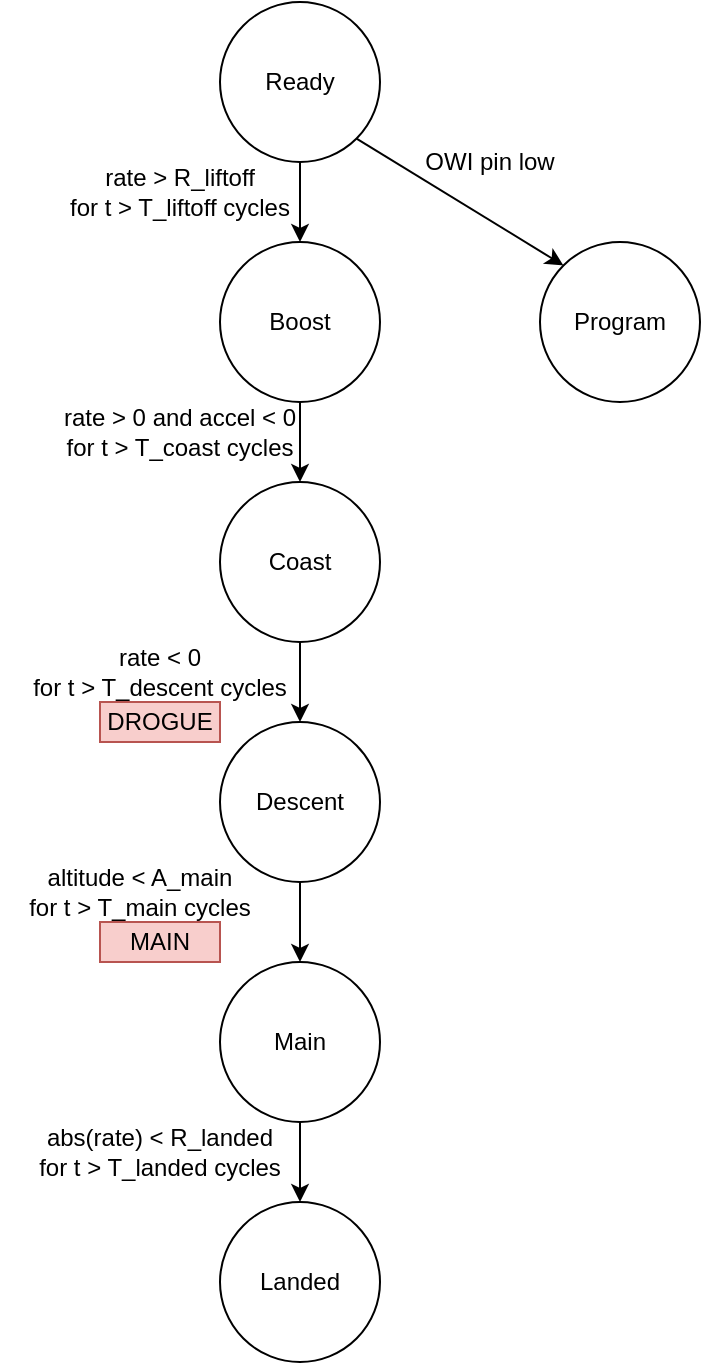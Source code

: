 <mxfile version="26.0.4">
  <diagram name="Page-1" id="I-qqpHA2T5kXrE6xzjmV">
    <mxGraphModel dx="1195" dy="736" grid="1" gridSize="10" guides="1" tooltips="1" connect="1" arrows="1" fold="1" page="1" pageScale="1" pageWidth="850" pageHeight="1100" math="0" shadow="0">
      <root>
        <mxCell id="0" />
        <mxCell id="1" parent="0" />
        <mxCell id="efI_iG3QofMyb1tZ5qOy-2" value="Ready" style="ellipse;whiteSpace=wrap;html=1;aspect=fixed;" vertex="1" parent="1">
          <mxGeometry x="320" y="160" width="80" height="80" as="geometry" />
        </mxCell>
        <mxCell id="efI_iG3QofMyb1tZ5qOy-3" value="" style="endArrow=classic;html=1;rounded=0;exitX=0.5;exitY=1;exitDx=0;exitDy=0;entryX=0.5;entryY=0;entryDx=0;entryDy=0;" edge="1" parent="1" source="efI_iG3QofMyb1tZ5qOy-2" target="efI_iG3QofMyb1tZ5qOy-4">
          <mxGeometry width="50" height="50" relative="1" as="geometry">
            <mxPoint x="400" y="480" as="sourcePoint" />
            <mxPoint x="360" y="300" as="targetPoint" />
          </mxGeometry>
        </mxCell>
        <mxCell id="efI_iG3QofMyb1tZ5qOy-4" value="Boost" style="ellipse;whiteSpace=wrap;html=1;aspect=fixed;" vertex="1" parent="1">
          <mxGeometry x="320" y="280" width="80" height="80" as="geometry" />
        </mxCell>
        <mxCell id="efI_iG3QofMyb1tZ5qOy-5" value="rate &amp;gt; R_liftoff&lt;br&gt;for t &amp;gt; T_liftoff cycles" style="text;html=1;align=center;verticalAlign=middle;whiteSpace=wrap;rounded=0;" vertex="1" parent="1">
          <mxGeometry x="230" y="240" width="140" height="30" as="geometry" />
        </mxCell>
        <mxCell id="efI_iG3QofMyb1tZ5qOy-6" value="Coast" style="ellipse;whiteSpace=wrap;html=1;aspect=fixed;" vertex="1" parent="1">
          <mxGeometry x="320" y="400" width="80" height="80" as="geometry" />
        </mxCell>
        <mxCell id="efI_iG3QofMyb1tZ5qOy-7" value="" style="endArrow=classic;html=1;rounded=0;exitX=0.5;exitY=1;exitDx=0;exitDy=0;entryX=0.5;entryY=0;entryDx=0;entryDy=0;" edge="1" parent="1" source="efI_iG3QofMyb1tZ5qOy-4" target="efI_iG3QofMyb1tZ5qOy-6">
          <mxGeometry width="50" height="50" relative="1" as="geometry">
            <mxPoint x="400" y="470" as="sourcePoint" />
            <mxPoint x="450" y="420" as="targetPoint" />
          </mxGeometry>
        </mxCell>
        <mxCell id="efI_iG3QofMyb1tZ5qOy-8" value="rate &amp;gt; 0 and accel &amp;lt; 0&lt;br&gt;for t &amp;gt; T_coast cycles" style="text;html=1;align=center;verticalAlign=middle;whiteSpace=wrap;rounded=0;" vertex="1" parent="1">
          <mxGeometry x="230" y="360" width="140" height="30" as="geometry" />
        </mxCell>
        <mxCell id="efI_iG3QofMyb1tZ5qOy-15" style="edgeStyle=orthogonalEdgeStyle;rounded=0;orthogonalLoop=1;jettySize=auto;html=1;entryX=0.5;entryY=0;entryDx=0;entryDy=0;" edge="1" parent="1" source="efI_iG3QofMyb1tZ5qOy-10" target="efI_iG3QofMyb1tZ5qOy-14">
          <mxGeometry relative="1" as="geometry" />
        </mxCell>
        <mxCell id="efI_iG3QofMyb1tZ5qOy-10" value="Descent" style="ellipse;whiteSpace=wrap;html=1;aspect=fixed;" vertex="1" parent="1">
          <mxGeometry x="320" y="520" width="80" height="80" as="geometry" />
        </mxCell>
        <mxCell id="efI_iG3QofMyb1tZ5qOy-11" value="rate &amp;lt; 0&lt;br&gt;for t &amp;gt; T_descent cycles" style="text;html=1;align=center;verticalAlign=middle;whiteSpace=wrap;rounded=0;" vertex="1" parent="1">
          <mxGeometry x="220" y="480" width="140" height="30" as="geometry" />
        </mxCell>
        <mxCell id="efI_iG3QofMyb1tZ5qOy-12" value="" style="endArrow=classic;html=1;rounded=0;exitX=1;exitY=0;exitDx=0;exitDy=0;entryX=0.5;entryY=0;entryDx=0;entryDy=0;" edge="1" parent="1" source="efI_iG3QofMyb1tZ5qOy-11" target="efI_iG3QofMyb1tZ5qOy-10">
          <mxGeometry width="50" height="50" relative="1" as="geometry">
            <mxPoint x="400" y="540" as="sourcePoint" />
            <mxPoint x="450" y="490" as="targetPoint" />
          </mxGeometry>
        </mxCell>
        <mxCell id="efI_iG3QofMyb1tZ5qOy-13" value="DROGUE" style="text;html=1;align=center;verticalAlign=middle;whiteSpace=wrap;rounded=0;fillColor=#f8cecc;strokeColor=#b85450;" vertex="1" parent="1">
          <mxGeometry x="260" y="510" width="60" height="20" as="geometry" />
        </mxCell>
        <mxCell id="efI_iG3QofMyb1tZ5qOy-19" style="edgeStyle=orthogonalEdgeStyle;rounded=0;orthogonalLoop=1;jettySize=auto;html=1;entryX=0.5;entryY=0;entryDx=0;entryDy=0;" edge="1" parent="1" source="efI_iG3QofMyb1tZ5qOy-14" target="efI_iG3QofMyb1tZ5qOy-18">
          <mxGeometry relative="1" as="geometry" />
        </mxCell>
        <mxCell id="efI_iG3QofMyb1tZ5qOy-14" value="Main" style="ellipse;whiteSpace=wrap;html=1;aspect=fixed;" vertex="1" parent="1">
          <mxGeometry x="320" y="640" width="80" height="80" as="geometry" />
        </mxCell>
        <mxCell id="efI_iG3QofMyb1tZ5qOy-16" value="altitude &amp;lt; A_main&lt;br&gt;for t &amp;gt; T_main cycles" style="text;html=1;align=center;verticalAlign=middle;whiteSpace=wrap;rounded=0;" vertex="1" parent="1">
          <mxGeometry x="210" y="590" width="140" height="30" as="geometry" />
        </mxCell>
        <mxCell id="efI_iG3QofMyb1tZ5qOy-17" value="MAIN" style="text;html=1;align=center;verticalAlign=middle;whiteSpace=wrap;rounded=0;fillColor=#f8cecc;strokeColor=#b85450;" vertex="1" parent="1">
          <mxGeometry x="260" y="620" width="60" height="20" as="geometry" />
        </mxCell>
        <mxCell id="efI_iG3QofMyb1tZ5qOy-18" value="Landed" style="ellipse;whiteSpace=wrap;html=1;aspect=fixed;" vertex="1" parent="1">
          <mxGeometry x="320" y="760" width="80" height="80" as="geometry" />
        </mxCell>
        <mxCell id="efI_iG3QofMyb1tZ5qOy-20" value="abs(rate) &amp;lt; R_landed&lt;br&gt;for t &amp;gt; T_landed cycles" style="text;html=1;align=center;verticalAlign=middle;whiteSpace=wrap;rounded=0;" vertex="1" parent="1">
          <mxGeometry x="220" y="720" width="140" height="30" as="geometry" />
        </mxCell>
        <mxCell id="efI_iG3QofMyb1tZ5qOy-21" value="Program" style="ellipse;whiteSpace=wrap;html=1;aspect=fixed;" vertex="1" parent="1">
          <mxGeometry x="480" y="280" width="80" height="80" as="geometry" />
        </mxCell>
        <mxCell id="efI_iG3QofMyb1tZ5qOy-22" value="" style="endArrow=classic;html=1;rounded=0;exitX=1;exitY=1;exitDx=0;exitDy=0;entryX=0;entryY=0;entryDx=0;entryDy=0;" edge="1" parent="1" source="efI_iG3QofMyb1tZ5qOy-2" target="efI_iG3QofMyb1tZ5qOy-21">
          <mxGeometry width="50" height="50" relative="1" as="geometry">
            <mxPoint x="400" y="550" as="sourcePoint" />
            <mxPoint x="450" y="500" as="targetPoint" />
          </mxGeometry>
        </mxCell>
        <mxCell id="efI_iG3QofMyb1tZ5qOy-23" value="OWI pin low" style="text;html=1;align=center;verticalAlign=middle;whiteSpace=wrap;rounded=0;" vertex="1" parent="1">
          <mxGeometry x="410" y="230" width="90" height="20" as="geometry" />
        </mxCell>
      </root>
    </mxGraphModel>
  </diagram>
</mxfile>
